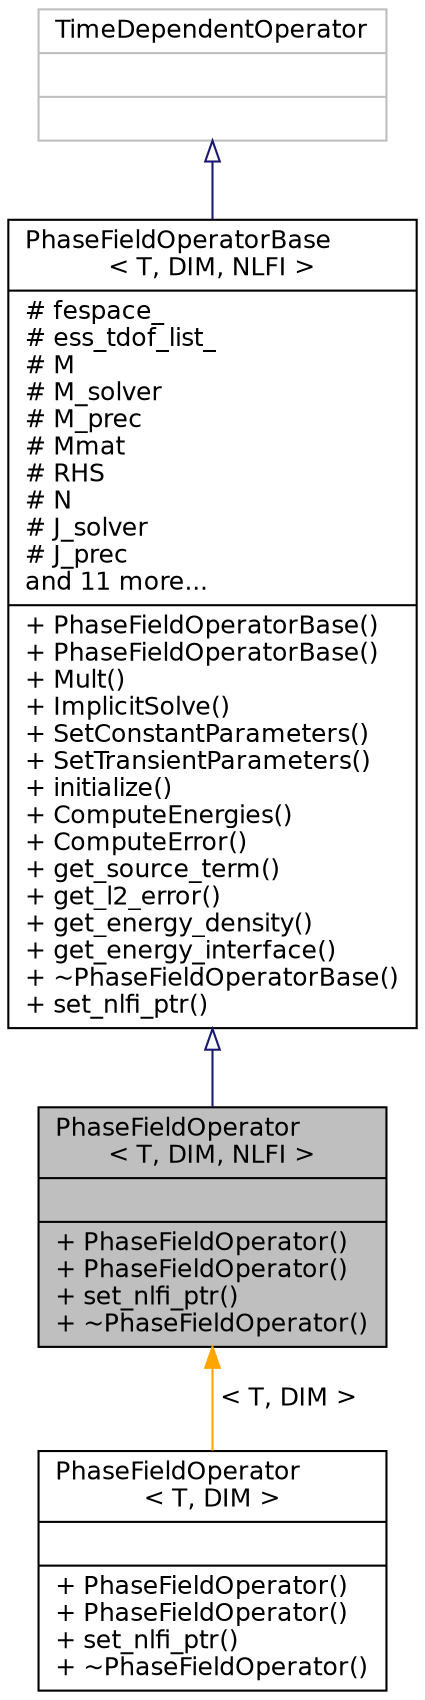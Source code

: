 digraph "PhaseFieldOperator&lt; T, DIM, NLFI &gt;"
{
  bgcolor="transparent";
  edge [fontname="Helvetica",fontsize="12",labelfontname="Helvetica",labelfontsize="12"];
  node [fontname="Helvetica",fontsize="12",shape=record];
  Node0 [label="{PhaseFieldOperator\l\< T, DIM, NLFI \>\n||+ PhaseFieldOperator()\l+ PhaseFieldOperator()\l+ set_nlfi_ptr()\l+ ~PhaseFieldOperator()\l}",height=0.2,width=0.4,color="black", fillcolor="grey75", style="filled", fontcolor="black"];
  Node1 -> Node0 [dir="back",color="midnightblue",fontsize="12",style="solid",arrowtail="onormal",fontname="Helvetica"];
  Node1 [label="{PhaseFieldOperatorBase\l\< T, DIM, NLFI \>\n|# fespace_\l# ess_tdof_list_\l# M\l# M_solver\l# M_prec\l# Mmat\l# RHS\l# N\l# J_solver\l# J_prec\land 11 more...\l|+ PhaseFieldOperatorBase()\l+ PhaseFieldOperatorBase()\l+ Mult()\l+ ImplicitSolve()\l+ SetConstantParameters()\l+ SetTransientParameters()\l+ initialize()\l+ ComputeEnergies()\l+ ComputeError()\l+ get_source_term()\l+ get_l2_error()\l+ get_energy_density()\l+ get_energy_interface()\l+ ~PhaseFieldOperatorBase()\l+ set_nlfi_ptr()\l}",height=0.2,width=0.4,color="black",URL="$classPhaseFieldOperatorBase.html",tooltip="PhaseFieldOperatorBase class. "];
  Node2 -> Node1 [dir="back",color="midnightblue",fontsize="12",style="solid",arrowtail="onormal",fontname="Helvetica"];
  Node2 [label="{TimeDependentOperator\n||}",height=0.2,width=0.4,color="grey75"];
  Node0 -> Node3 [dir="back",color="orange",fontsize="12",style="solid",label=" \< T, DIM \>" ,fontname="Helvetica"];
  Node3 [label="{PhaseFieldOperator\l\< T, DIM \>\n||+ PhaseFieldOperator()\l+ PhaseFieldOperator()\l+ set_nlfi_ptr()\l+ ~PhaseFieldOperator()\l}",height=0.2,width=0.4,color="black",URL="$classPhaseFieldOperator.html"];
}
